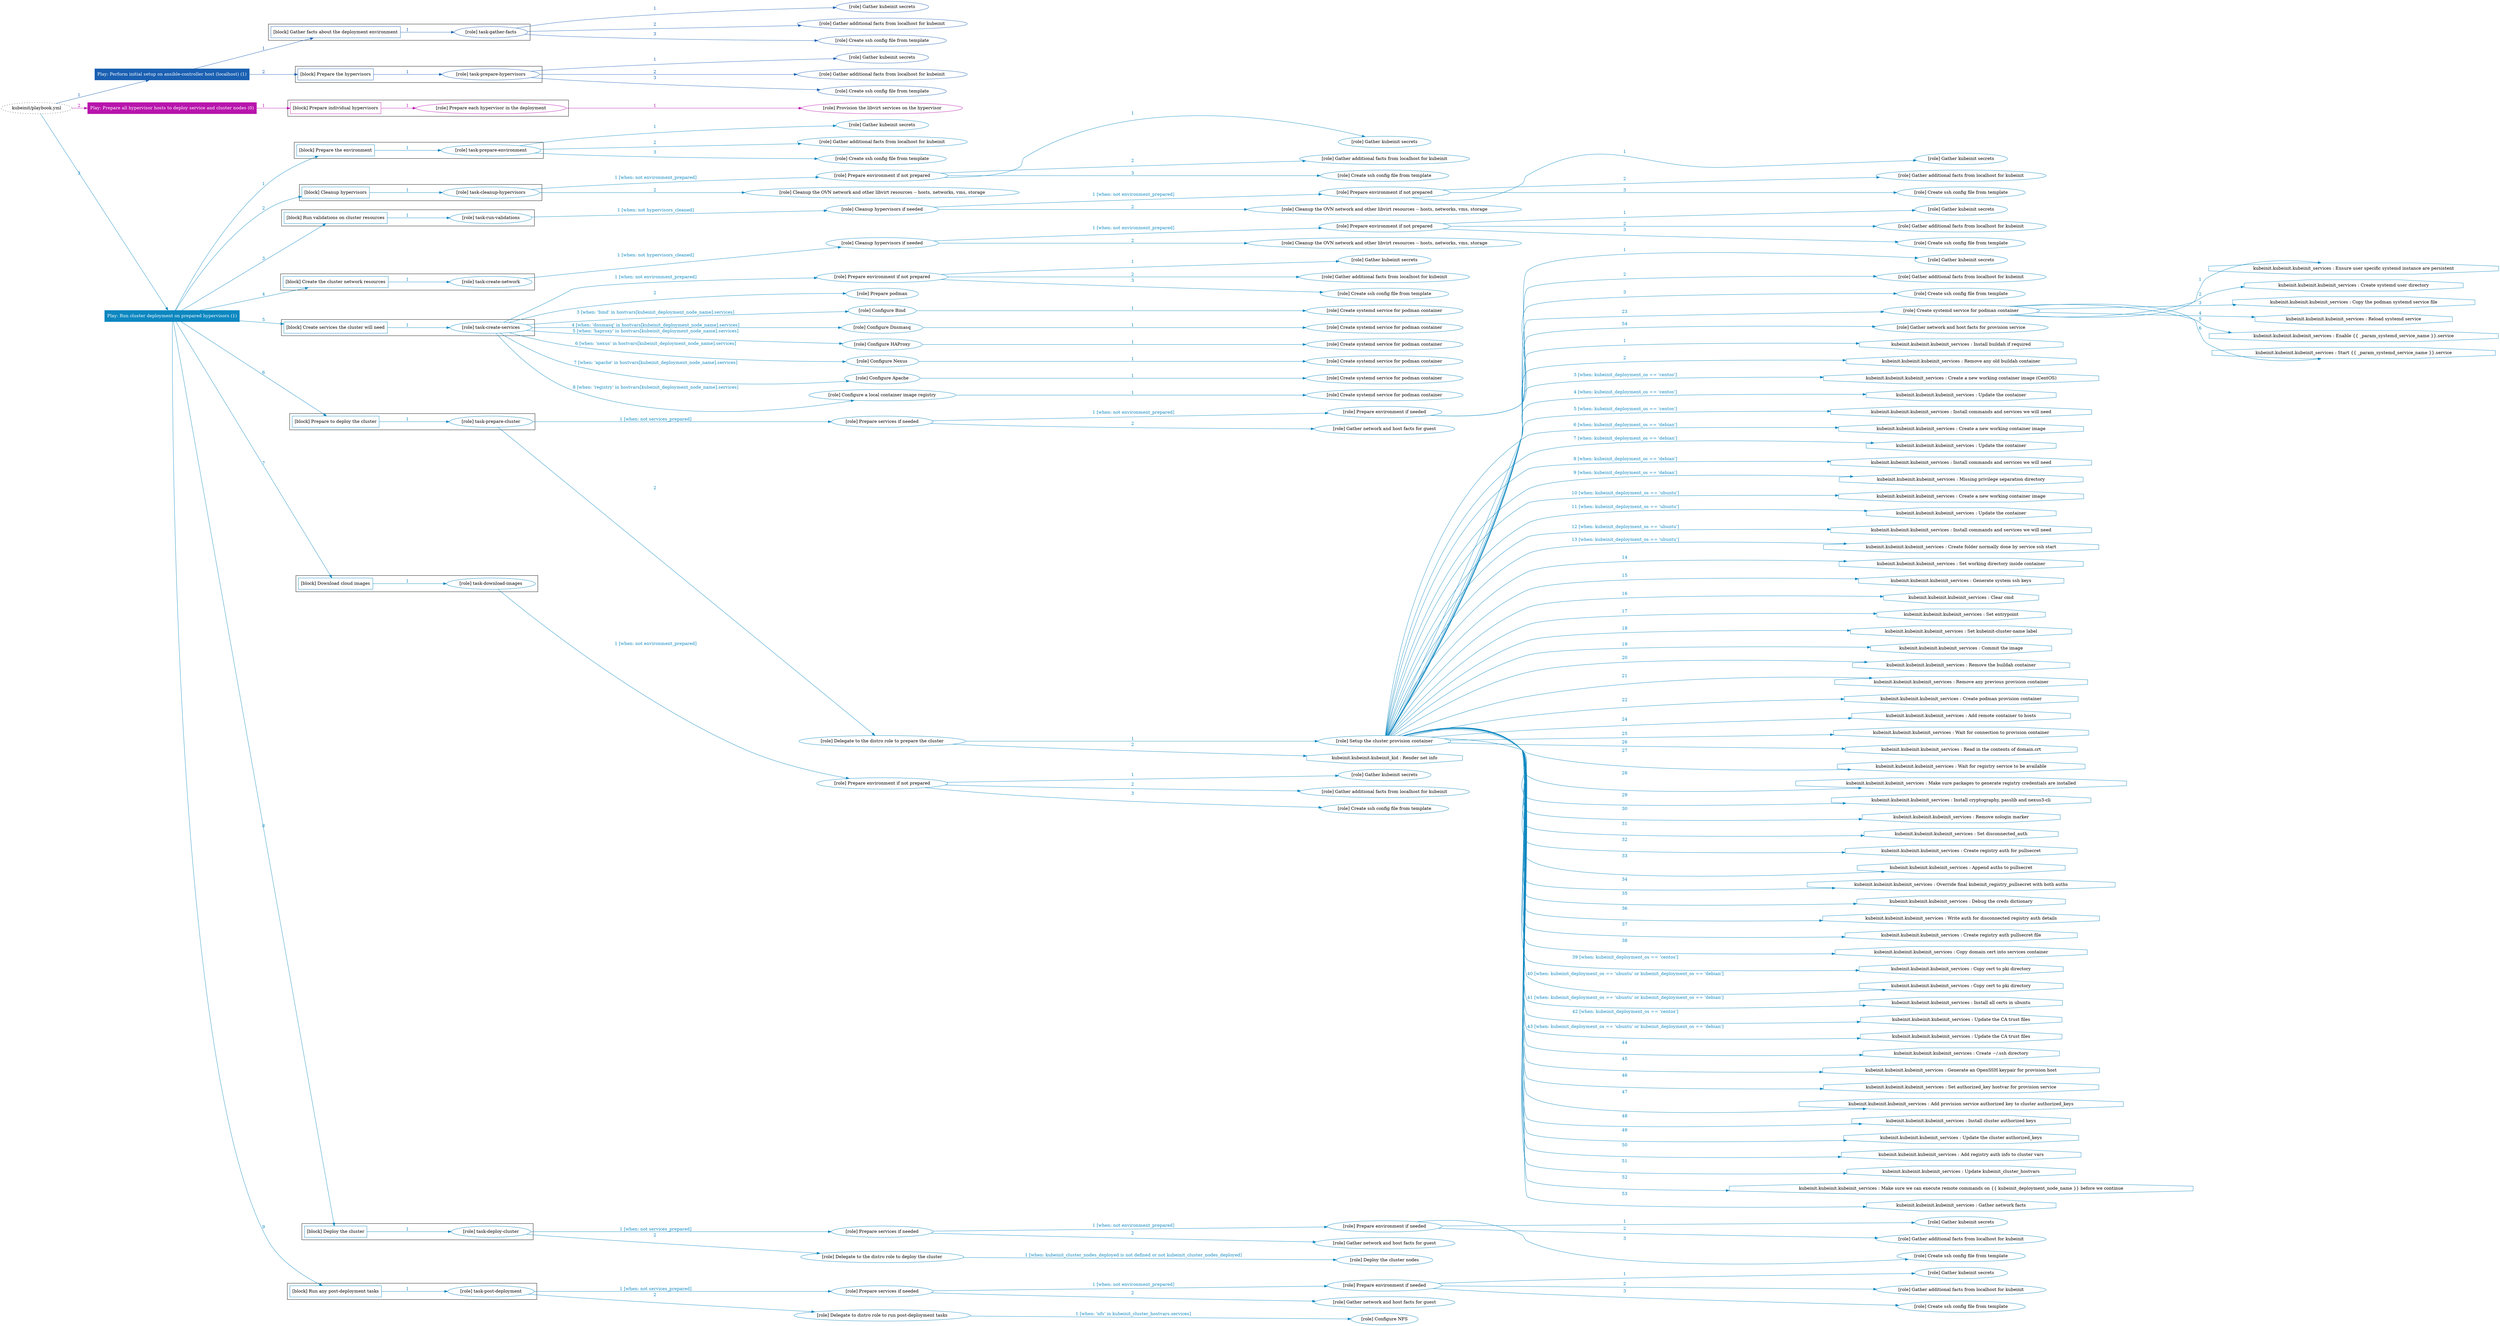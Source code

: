 digraph {
	graph [concentrate=true ordering=in rankdir=LR ratio=fill]
	edge [esep=5 sep=10]
	"kubeinit/playbook.yml" [id=root_node style=dotted]
	play_e3359f63 [label="Play: Perform initial setup on ansible-controller host (localhost) (1)" color="#1a60b2" fontcolor="#ffffff" id=play_e3359f63 shape=box style=filled tooltip=localhost]
	"kubeinit/playbook.yml" -> play_e3359f63 [label="1 " color="#1a60b2" fontcolor="#1a60b2" id=edge_2fe862f8 labeltooltip="1 " tooltip="1 "]
	subgraph "Gather kubeinit secrets" {
		role_a2f856cf [label="[role] Gather kubeinit secrets" color="#1a60b2" id=role_a2f856cf tooltip="Gather kubeinit secrets"]
	}
	subgraph "Gather additional facts from localhost for kubeinit" {
		role_bc013b7e [label="[role] Gather additional facts from localhost for kubeinit" color="#1a60b2" id=role_bc013b7e tooltip="Gather additional facts from localhost for kubeinit"]
	}
	subgraph "Create ssh config file from template" {
		role_fd73a16e [label="[role] Create ssh config file from template" color="#1a60b2" id=role_fd73a16e tooltip="Create ssh config file from template"]
	}
	subgraph "task-gather-facts" {
		role_ac661640 [label="[role] task-gather-facts" color="#1a60b2" id=role_ac661640 tooltip="task-gather-facts"]
		role_ac661640 -> role_a2f856cf [label="1 " color="#1a60b2" fontcolor="#1a60b2" id=edge_d019599f labeltooltip="1 " tooltip="1 "]
		role_ac661640 -> role_bc013b7e [label="2 " color="#1a60b2" fontcolor="#1a60b2" id=edge_fe4bc47e labeltooltip="2 " tooltip="2 "]
		role_ac661640 -> role_fd73a16e [label="3 " color="#1a60b2" fontcolor="#1a60b2" id=edge_17be0252 labeltooltip="3 " tooltip="3 "]
	}
	subgraph "Gather kubeinit secrets" {
		role_d222b67c [label="[role] Gather kubeinit secrets" color="#1a60b2" id=role_d222b67c tooltip="Gather kubeinit secrets"]
	}
	subgraph "Gather additional facts from localhost for kubeinit" {
		role_50b963ff [label="[role] Gather additional facts from localhost for kubeinit" color="#1a60b2" id=role_50b963ff tooltip="Gather additional facts from localhost for kubeinit"]
	}
	subgraph "Create ssh config file from template" {
		role_f36967ed [label="[role] Create ssh config file from template" color="#1a60b2" id=role_f36967ed tooltip="Create ssh config file from template"]
	}
	subgraph "task-prepare-hypervisors" {
		role_bb75f3a0 [label="[role] task-prepare-hypervisors" color="#1a60b2" id=role_bb75f3a0 tooltip="task-prepare-hypervisors"]
		role_bb75f3a0 -> role_d222b67c [label="1 " color="#1a60b2" fontcolor="#1a60b2" id=edge_6a1faae6 labeltooltip="1 " tooltip="1 "]
		role_bb75f3a0 -> role_50b963ff [label="2 " color="#1a60b2" fontcolor="#1a60b2" id=edge_6b54a581 labeltooltip="2 " tooltip="2 "]
		role_bb75f3a0 -> role_f36967ed [label="3 " color="#1a60b2" fontcolor="#1a60b2" id=edge_c9f26f40 labeltooltip="3 " tooltip="3 "]
	}
	subgraph "Play: Perform initial setup on ansible-controller host (localhost) (1)" {
		play_e3359f63 -> block_50ddc9bd [label=1 color="#1a60b2" fontcolor="#1a60b2" id=edge_51870c39 labeltooltip=1 tooltip=1]
		subgraph cluster_block_50ddc9bd {
			block_50ddc9bd [label="[block] Gather facts about the deployment environment" color="#1a60b2" id=block_50ddc9bd labeltooltip="Gather facts about the deployment environment" shape=box tooltip="Gather facts about the deployment environment"]
			block_50ddc9bd -> role_ac661640 [label="1 " color="#1a60b2" fontcolor="#1a60b2" id=edge_ec66d042 labeltooltip="1 " tooltip="1 "]
		}
		play_e3359f63 -> block_922154fd [label=2 color="#1a60b2" fontcolor="#1a60b2" id=edge_93c11911 labeltooltip=2 tooltip=2]
		subgraph cluster_block_922154fd {
			block_922154fd [label="[block] Prepare the hypervisors" color="#1a60b2" id=block_922154fd labeltooltip="Prepare the hypervisors" shape=box tooltip="Prepare the hypervisors"]
			block_922154fd -> role_bb75f3a0 [label="1 " color="#1a60b2" fontcolor="#1a60b2" id=edge_97d61a22 labeltooltip="1 " tooltip="1 "]
		}
	}
	play_b9287234 [label="Play: Prepare all hypervisor hosts to deploy service and cluster nodes (0)" color="#b814ac" fontcolor="#ffffff" id=play_b9287234 shape=box style=filled tooltip="Play: Prepare all hypervisor hosts to deploy service and cluster nodes (0)"]
	"kubeinit/playbook.yml" -> play_b9287234 [label="2 " color="#b814ac" fontcolor="#b814ac" id=edge_1e74c423 labeltooltip="2 " tooltip="2 "]
	subgraph "Provision the libvirt services on the hypervisor" {
		role_6129e84e [label="[role] Provision the libvirt services on the hypervisor" color="#b814ac" id=role_6129e84e tooltip="Provision the libvirt services on the hypervisor"]
	}
	subgraph "Prepare each hypervisor in the deployment" {
		role_e3f99246 [label="[role] Prepare each hypervisor in the deployment" color="#b814ac" id=role_e3f99246 tooltip="Prepare each hypervisor in the deployment"]
		role_e3f99246 -> role_6129e84e [label="1 " color="#b814ac" fontcolor="#b814ac" id=edge_c02a15a6 labeltooltip="1 " tooltip="1 "]
	}
	subgraph "Play: Prepare all hypervisor hosts to deploy service and cluster nodes (0)" {
		play_b9287234 -> block_ddb2dda5 [label=1 color="#b814ac" fontcolor="#b814ac" id=edge_454b3423 labeltooltip=1 tooltip=1]
		subgraph cluster_block_ddb2dda5 {
			block_ddb2dda5 [label="[block] Prepare individual hypervisors" color="#b814ac" id=block_ddb2dda5 labeltooltip="Prepare individual hypervisors" shape=box tooltip="Prepare individual hypervisors"]
			block_ddb2dda5 -> role_e3f99246 [label="1 " color="#b814ac" fontcolor="#b814ac" id=edge_768fc2ef labeltooltip="1 " tooltip="1 "]
		}
	}
	play_d3fad57e [label="Play: Run cluster deployment on prepared hypervisors (1)" color="#0c87c0" fontcolor="#ffffff" id=play_d3fad57e shape=box style=filled tooltip=localhost]
	"kubeinit/playbook.yml" -> play_d3fad57e [label="3 " color="#0c87c0" fontcolor="#0c87c0" id=edge_b8b8ded8 labeltooltip="3 " tooltip="3 "]
	subgraph "Gather kubeinit secrets" {
		role_e019306e [label="[role] Gather kubeinit secrets" color="#0c87c0" id=role_e019306e tooltip="Gather kubeinit secrets"]
	}
	subgraph "Gather additional facts from localhost for kubeinit" {
		role_a1127ae9 [label="[role] Gather additional facts from localhost for kubeinit" color="#0c87c0" id=role_a1127ae9 tooltip="Gather additional facts from localhost for kubeinit"]
	}
	subgraph "Create ssh config file from template" {
		role_801a0e95 [label="[role] Create ssh config file from template" color="#0c87c0" id=role_801a0e95 tooltip="Create ssh config file from template"]
	}
	subgraph "task-prepare-environment" {
		role_85537700 [label="[role] task-prepare-environment" color="#0c87c0" id=role_85537700 tooltip="task-prepare-environment"]
		role_85537700 -> role_e019306e [label="1 " color="#0c87c0" fontcolor="#0c87c0" id=edge_d5391c68 labeltooltip="1 " tooltip="1 "]
		role_85537700 -> role_a1127ae9 [label="2 " color="#0c87c0" fontcolor="#0c87c0" id=edge_d2daf6a0 labeltooltip="2 " tooltip="2 "]
		role_85537700 -> role_801a0e95 [label="3 " color="#0c87c0" fontcolor="#0c87c0" id=edge_429dad5c labeltooltip="3 " tooltip="3 "]
	}
	subgraph "Gather kubeinit secrets" {
		role_f8293f89 [label="[role] Gather kubeinit secrets" color="#0c87c0" id=role_f8293f89 tooltip="Gather kubeinit secrets"]
	}
	subgraph "Gather additional facts from localhost for kubeinit" {
		role_f232e091 [label="[role] Gather additional facts from localhost for kubeinit" color="#0c87c0" id=role_f232e091 tooltip="Gather additional facts from localhost for kubeinit"]
	}
	subgraph "Create ssh config file from template" {
		role_fd499fa0 [label="[role] Create ssh config file from template" color="#0c87c0" id=role_fd499fa0 tooltip="Create ssh config file from template"]
	}
	subgraph "Prepare environment if not prepared" {
		role_90785c3d [label="[role] Prepare environment if not prepared" color="#0c87c0" id=role_90785c3d tooltip="Prepare environment if not prepared"]
		role_90785c3d -> role_f8293f89 [label="1 " color="#0c87c0" fontcolor="#0c87c0" id=edge_cc84e037 labeltooltip="1 " tooltip="1 "]
		role_90785c3d -> role_f232e091 [label="2 " color="#0c87c0" fontcolor="#0c87c0" id=edge_9140769b labeltooltip="2 " tooltip="2 "]
		role_90785c3d -> role_fd499fa0 [label="3 " color="#0c87c0" fontcolor="#0c87c0" id=edge_46e7b49e labeltooltip="3 " tooltip="3 "]
	}
	subgraph "Cleanup the OVN network and other libvirt resources -- hosts, networks, vms, storage" {
		role_01a585c0 [label="[role] Cleanup the OVN network and other libvirt resources -- hosts, networks, vms, storage" color="#0c87c0" id=role_01a585c0 tooltip="Cleanup the OVN network and other libvirt resources -- hosts, networks, vms, storage"]
	}
	subgraph "task-cleanup-hypervisors" {
		role_0ab1f12f [label="[role] task-cleanup-hypervisors" color="#0c87c0" id=role_0ab1f12f tooltip="task-cleanup-hypervisors"]
		role_0ab1f12f -> role_90785c3d [label="1 [when: not environment_prepared]" color="#0c87c0" fontcolor="#0c87c0" id=edge_f6ae42b7 labeltooltip="1 [when: not environment_prepared]" tooltip="1 [when: not environment_prepared]"]
		role_0ab1f12f -> role_01a585c0 [label="2 " color="#0c87c0" fontcolor="#0c87c0" id=edge_e37d9d8f labeltooltip="2 " tooltip="2 "]
	}
	subgraph "Gather kubeinit secrets" {
		role_288eb854 [label="[role] Gather kubeinit secrets" color="#0c87c0" id=role_288eb854 tooltip="Gather kubeinit secrets"]
	}
	subgraph "Gather additional facts from localhost for kubeinit" {
		role_36249869 [label="[role] Gather additional facts from localhost for kubeinit" color="#0c87c0" id=role_36249869 tooltip="Gather additional facts from localhost for kubeinit"]
	}
	subgraph "Create ssh config file from template" {
		role_b613ee7f [label="[role] Create ssh config file from template" color="#0c87c0" id=role_b613ee7f tooltip="Create ssh config file from template"]
	}
	subgraph "Prepare environment if not prepared" {
		role_e186038f [label="[role] Prepare environment if not prepared" color="#0c87c0" id=role_e186038f tooltip="Prepare environment if not prepared"]
		role_e186038f -> role_288eb854 [label="1 " color="#0c87c0" fontcolor="#0c87c0" id=edge_fd5e864f labeltooltip="1 " tooltip="1 "]
		role_e186038f -> role_36249869 [label="2 " color="#0c87c0" fontcolor="#0c87c0" id=edge_74903b18 labeltooltip="2 " tooltip="2 "]
		role_e186038f -> role_b613ee7f [label="3 " color="#0c87c0" fontcolor="#0c87c0" id=edge_c7480dcb labeltooltip="3 " tooltip="3 "]
	}
	subgraph "Cleanup the OVN network and other libvirt resources -- hosts, networks, vms, storage" {
		role_366565c4 [label="[role] Cleanup the OVN network and other libvirt resources -- hosts, networks, vms, storage" color="#0c87c0" id=role_366565c4 tooltip="Cleanup the OVN network and other libvirt resources -- hosts, networks, vms, storage"]
	}
	subgraph "Cleanup hypervisors if needed" {
		role_739f24c6 [label="[role] Cleanup hypervisors if needed" color="#0c87c0" id=role_739f24c6 tooltip="Cleanup hypervisors if needed"]
		role_739f24c6 -> role_e186038f [label="1 [when: not environment_prepared]" color="#0c87c0" fontcolor="#0c87c0" id=edge_b716f5c2 labeltooltip="1 [when: not environment_prepared]" tooltip="1 [when: not environment_prepared]"]
		role_739f24c6 -> role_366565c4 [label="2 " color="#0c87c0" fontcolor="#0c87c0" id=edge_ed17efd2 labeltooltip="2 " tooltip="2 "]
	}
	subgraph "task-run-validations" {
		role_34327ace [label="[role] task-run-validations" color="#0c87c0" id=role_34327ace tooltip="task-run-validations"]
		role_34327ace -> role_739f24c6 [label="1 [when: not hypervisors_cleaned]" color="#0c87c0" fontcolor="#0c87c0" id=edge_cc0a6637 labeltooltip="1 [when: not hypervisors_cleaned]" tooltip="1 [when: not hypervisors_cleaned]"]
	}
	subgraph "Gather kubeinit secrets" {
		role_2c8f5893 [label="[role] Gather kubeinit secrets" color="#0c87c0" id=role_2c8f5893 tooltip="Gather kubeinit secrets"]
	}
	subgraph "Gather additional facts from localhost for kubeinit" {
		role_fd0b4a53 [label="[role] Gather additional facts from localhost for kubeinit" color="#0c87c0" id=role_fd0b4a53 tooltip="Gather additional facts from localhost for kubeinit"]
	}
	subgraph "Create ssh config file from template" {
		role_7ab64736 [label="[role] Create ssh config file from template" color="#0c87c0" id=role_7ab64736 tooltip="Create ssh config file from template"]
	}
	subgraph "Prepare environment if not prepared" {
		role_703be4d8 [label="[role] Prepare environment if not prepared" color="#0c87c0" id=role_703be4d8 tooltip="Prepare environment if not prepared"]
		role_703be4d8 -> role_2c8f5893 [label="1 " color="#0c87c0" fontcolor="#0c87c0" id=edge_da67e674 labeltooltip="1 " tooltip="1 "]
		role_703be4d8 -> role_fd0b4a53 [label="2 " color="#0c87c0" fontcolor="#0c87c0" id=edge_c320b31f labeltooltip="2 " tooltip="2 "]
		role_703be4d8 -> role_7ab64736 [label="3 " color="#0c87c0" fontcolor="#0c87c0" id=edge_eb7f1874 labeltooltip="3 " tooltip="3 "]
	}
	subgraph "Cleanup the OVN network and other libvirt resources -- hosts, networks, vms, storage" {
		role_e87cf193 [label="[role] Cleanup the OVN network and other libvirt resources -- hosts, networks, vms, storage" color="#0c87c0" id=role_e87cf193 tooltip="Cleanup the OVN network and other libvirt resources -- hosts, networks, vms, storage"]
	}
	subgraph "Cleanup hypervisors if needed" {
		role_ae81bd5e [label="[role] Cleanup hypervisors if needed" color="#0c87c0" id=role_ae81bd5e tooltip="Cleanup hypervisors if needed"]
		role_ae81bd5e -> role_703be4d8 [label="1 [when: not environment_prepared]" color="#0c87c0" fontcolor="#0c87c0" id=edge_8a957432 labeltooltip="1 [when: not environment_prepared]" tooltip="1 [when: not environment_prepared]"]
		role_ae81bd5e -> role_e87cf193 [label="2 " color="#0c87c0" fontcolor="#0c87c0" id=edge_36880719 labeltooltip="2 " tooltip="2 "]
	}
	subgraph "task-create-network" {
		role_fbfcc426 [label="[role] task-create-network" color="#0c87c0" id=role_fbfcc426 tooltip="task-create-network"]
		role_fbfcc426 -> role_ae81bd5e [label="1 [when: not hypervisors_cleaned]" color="#0c87c0" fontcolor="#0c87c0" id=edge_18bcd269 labeltooltip="1 [when: not hypervisors_cleaned]" tooltip="1 [when: not hypervisors_cleaned]"]
	}
	subgraph "Gather kubeinit secrets" {
		role_fcbd0288 [label="[role] Gather kubeinit secrets" color="#0c87c0" id=role_fcbd0288 tooltip="Gather kubeinit secrets"]
	}
	subgraph "Gather additional facts from localhost for kubeinit" {
		role_4124098f [label="[role] Gather additional facts from localhost for kubeinit" color="#0c87c0" id=role_4124098f tooltip="Gather additional facts from localhost for kubeinit"]
	}
	subgraph "Create ssh config file from template" {
		role_2ba86a4d [label="[role] Create ssh config file from template" color="#0c87c0" id=role_2ba86a4d tooltip="Create ssh config file from template"]
	}
	subgraph "Prepare environment if not prepared" {
		role_679fc05e [label="[role] Prepare environment if not prepared" color="#0c87c0" id=role_679fc05e tooltip="Prepare environment if not prepared"]
		role_679fc05e -> role_fcbd0288 [label="1 " color="#0c87c0" fontcolor="#0c87c0" id=edge_da4900e1 labeltooltip="1 " tooltip="1 "]
		role_679fc05e -> role_4124098f [label="2 " color="#0c87c0" fontcolor="#0c87c0" id=edge_d3c9cfb6 labeltooltip="2 " tooltip="2 "]
		role_679fc05e -> role_2ba86a4d [label="3 " color="#0c87c0" fontcolor="#0c87c0" id=edge_1ef00e7b labeltooltip="3 " tooltip="3 "]
	}
	subgraph "Prepare podman" {
		role_52a0d585 [label="[role] Prepare podman" color="#0c87c0" id=role_52a0d585 tooltip="Prepare podman"]
	}
	subgraph "Create systemd service for podman container" {
		role_86de6e9a [label="[role] Create systemd service for podman container" color="#0c87c0" id=role_86de6e9a tooltip="Create systemd service for podman container"]
	}
	subgraph "Configure Bind" {
		role_659df74d [label="[role] Configure Bind" color="#0c87c0" id=role_659df74d tooltip="Configure Bind"]
		role_659df74d -> role_86de6e9a [label="1 " color="#0c87c0" fontcolor="#0c87c0" id=edge_c3ce7f4b labeltooltip="1 " tooltip="1 "]
	}
	subgraph "Create systemd service for podman container" {
		role_123b5a50 [label="[role] Create systemd service for podman container" color="#0c87c0" id=role_123b5a50 tooltip="Create systemd service for podman container"]
	}
	subgraph "Configure Dnsmasq" {
		role_de820b1e [label="[role] Configure Dnsmasq" color="#0c87c0" id=role_de820b1e tooltip="Configure Dnsmasq"]
		role_de820b1e -> role_123b5a50 [label="1 " color="#0c87c0" fontcolor="#0c87c0" id=edge_bbed6d60 labeltooltip="1 " tooltip="1 "]
	}
	subgraph "Create systemd service for podman container" {
		role_20c06aa7 [label="[role] Create systemd service for podman container" color="#0c87c0" id=role_20c06aa7 tooltip="Create systemd service for podman container"]
	}
	subgraph "Configure HAProxy" {
		role_598b579a [label="[role] Configure HAProxy" color="#0c87c0" id=role_598b579a tooltip="Configure HAProxy"]
		role_598b579a -> role_20c06aa7 [label="1 " color="#0c87c0" fontcolor="#0c87c0" id=edge_7e89df09 labeltooltip="1 " tooltip="1 "]
	}
	subgraph "Create systemd service for podman container" {
		role_0956eddf [label="[role] Create systemd service for podman container" color="#0c87c0" id=role_0956eddf tooltip="Create systemd service for podman container"]
	}
	subgraph "Configure Nexus" {
		role_86780d45 [label="[role] Configure Nexus" color="#0c87c0" id=role_86780d45 tooltip="Configure Nexus"]
		role_86780d45 -> role_0956eddf [label="1 " color="#0c87c0" fontcolor="#0c87c0" id=edge_f9b3996f labeltooltip="1 " tooltip="1 "]
	}
	subgraph "Create systemd service for podman container" {
		role_5e0b16de [label="[role] Create systemd service for podman container" color="#0c87c0" id=role_5e0b16de tooltip="Create systemd service for podman container"]
	}
	subgraph "Configure Apache" {
		role_30b1cbe9 [label="[role] Configure Apache" color="#0c87c0" id=role_30b1cbe9 tooltip="Configure Apache"]
		role_30b1cbe9 -> role_5e0b16de [label="1 " color="#0c87c0" fontcolor="#0c87c0" id=edge_a5c66c6a labeltooltip="1 " tooltip="1 "]
	}
	subgraph "Create systemd service for podman container" {
		role_c02b7a97 [label="[role] Create systemd service for podman container" color="#0c87c0" id=role_c02b7a97 tooltip="Create systemd service for podman container"]
	}
	subgraph "Configure a local container image registry" {
		role_2598411e [label="[role] Configure a local container image registry" color="#0c87c0" id=role_2598411e tooltip="Configure a local container image registry"]
		role_2598411e -> role_c02b7a97 [label="1 " color="#0c87c0" fontcolor="#0c87c0" id=edge_e4567ea1 labeltooltip="1 " tooltip="1 "]
	}
	subgraph "task-create-services" {
		role_8bf990e7 [label="[role] task-create-services" color="#0c87c0" id=role_8bf990e7 tooltip="task-create-services"]
		role_8bf990e7 -> role_679fc05e [label="1 [when: not environment_prepared]" color="#0c87c0" fontcolor="#0c87c0" id=edge_9b1a2ab5 labeltooltip="1 [when: not environment_prepared]" tooltip="1 [when: not environment_prepared]"]
		role_8bf990e7 -> role_52a0d585 [label="2 " color="#0c87c0" fontcolor="#0c87c0" id=edge_3927a408 labeltooltip="2 " tooltip="2 "]
		role_8bf990e7 -> role_659df74d [label="3 [when: 'bind' in hostvars[kubeinit_deployment_node_name].services]" color="#0c87c0" fontcolor="#0c87c0" id=edge_07950bbd labeltooltip="3 [when: 'bind' in hostvars[kubeinit_deployment_node_name].services]" tooltip="3 [when: 'bind' in hostvars[kubeinit_deployment_node_name].services]"]
		role_8bf990e7 -> role_de820b1e [label="4 [when: 'dnsmasq' in hostvars[kubeinit_deployment_node_name].services]" color="#0c87c0" fontcolor="#0c87c0" id=edge_8ae180ba labeltooltip="4 [when: 'dnsmasq' in hostvars[kubeinit_deployment_node_name].services]" tooltip="4 [when: 'dnsmasq' in hostvars[kubeinit_deployment_node_name].services]"]
		role_8bf990e7 -> role_598b579a [label="5 [when: 'haproxy' in hostvars[kubeinit_deployment_node_name].services]" color="#0c87c0" fontcolor="#0c87c0" id=edge_89d2064e labeltooltip="5 [when: 'haproxy' in hostvars[kubeinit_deployment_node_name].services]" tooltip="5 [when: 'haproxy' in hostvars[kubeinit_deployment_node_name].services]"]
		role_8bf990e7 -> role_86780d45 [label="6 [when: 'nexus' in hostvars[kubeinit_deployment_node_name].services]" color="#0c87c0" fontcolor="#0c87c0" id=edge_20557ab6 labeltooltip="6 [when: 'nexus' in hostvars[kubeinit_deployment_node_name].services]" tooltip="6 [when: 'nexus' in hostvars[kubeinit_deployment_node_name].services]"]
		role_8bf990e7 -> role_30b1cbe9 [label="7 [when: 'apache' in hostvars[kubeinit_deployment_node_name].services]" color="#0c87c0" fontcolor="#0c87c0" id=edge_8269e3d7 labeltooltip="7 [when: 'apache' in hostvars[kubeinit_deployment_node_name].services]" tooltip="7 [when: 'apache' in hostvars[kubeinit_deployment_node_name].services]"]
		role_8bf990e7 -> role_2598411e [label="8 [when: 'registry' in hostvars[kubeinit_deployment_node_name].services]" color="#0c87c0" fontcolor="#0c87c0" id=edge_744e720d labeltooltip="8 [when: 'registry' in hostvars[kubeinit_deployment_node_name].services]" tooltip="8 [when: 'registry' in hostvars[kubeinit_deployment_node_name].services]"]
	}
	subgraph "Gather kubeinit secrets" {
		role_6571703b [label="[role] Gather kubeinit secrets" color="#0c87c0" id=role_6571703b tooltip="Gather kubeinit secrets"]
	}
	subgraph "Gather additional facts from localhost for kubeinit" {
		role_56365286 [label="[role] Gather additional facts from localhost for kubeinit" color="#0c87c0" id=role_56365286 tooltip="Gather additional facts from localhost for kubeinit"]
	}
	subgraph "Create ssh config file from template" {
		role_65c39e1f [label="[role] Create ssh config file from template" color="#0c87c0" id=role_65c39e1f tooltip="Create ssh config file from template"]
	}
	subgraph "Prepare environment if needed" {
		role_cd5a2456 [label="[role] Prepare environment if needed" color="#0c87c0" id=role_cd5a2456 tooltip="Prepare environment if needed"]
		role_cd5a2456 -> role_6571703b [label="1 " color="#0c87c0" fontcolor="#0c87c0" id=edge_84bd6cce labeltooltip="1 " tooltip="1 "]
		role_cd5a2456 -> role_56365286 [label="2 " color="#0c87c0" fontcolor="#0c87c0" id=edge_02126276 labeltooltip="2 " tooltip="2 "]
		role_cd5a2456 -> role_65c39e1f [label="3 " color="#0c87c0" fontcolor="#0c87c0" id=edge_e843bd5f labeltooltip="3 " tooltip="3 "]
	}
	subgraph "Gather network and host facts for guest" {
		role_b4cf7e35 [label="[role] Gather network and host facts for guest" color="#0c87c0" id=role_b4cf7e35 tooltip="Gather network and host facts for guest"]
	}
	subgraph "Prepare services if needed" {
		role_61f14706 [label="[role] Prepare services if needed" color="#0c87c0" id=role_61f14706 tooltip="Prepare services if needed"]
		role_61f14706 -> role_cd5a2456 [label="1 [when: not environment_prepared]" color="#0c87c0" fontcolor="#0c87c0" id=edge_3a5f60b0 labeltooltip="1 [when: not environment_prepared]" tooltip="1 [when: not environment_prepared]"]
		role_61f14706 -> role_b4cf7e35 [label="2 " color="#0c87c0" fontcolor="#0c87c0" id=edge_41ad4a19 labeltooltip="2 " tooltip="2 "]
	}
	subgraph "Create systemd service for podman container" {
		role_dd8202da [label="[role] Create systemd service for podman container" color="#0c87c0" id=role_dd8202da tooltip="Create systemd service for podman container"]
		task_efe92d68 [label="kubeinit.kubeinit.kubeinit_services : Ensure user specific systemd instance are persistent" color="#0c87c0" id=task_efe92d68 shape=octagon tooltip="kubeinit.kubeinit.kubeinit_services : Ensure user specific systemd instance are persistent"]
		role_dd8202da -> task_efe92d68 [label="1 " color="#0c87c0" fontcolor="#0c87c0" id=edge_9edca844 labeltooltip="1 " tooltip="1 "]
		task_395e94ba [label="kubeinit.kubeinit.kubeinit_services : Create systemd user directory" color="#0c87c0" id=task_395e94ba shape=octagon tooltip="kubeinit.kubeinit.kubeinit_services : Create systemd user directory"]
		role_dd8202da -> task_395e94ba [label="2 " color="#0c87c0" fontcolor="#0c87c0" id=edge_28d333b1 labeltooltip="2 " tooltip="2 "]
		task_806cf9e5 [label="kubeinit.kubeinit.kubeinit_services : Copy the podman systemd service file" color="#0c87c0" id=task_806cf9e5 shape=octagon tooltip="kubeinit.kubeinit.kubeinit_services : Copy the podman systemd service file"]
		role_dd8202da -> task_806cf9e5 [label="3 " color="#0c87c0" fontcolor="#0c87c0" id=edge_f3ba9beb labeltooltip="3 " tooltip="3 "]
		task_618c68d0 [label="kubeinit.kubeinit.kubeinit_services : Reload systemd service" color="#0c87c0" id=task_618c68d0 shape=octagon tooltip="kubeinit.kubeinit.kubeinit_services : Reload systemd service"]
		role_dd8202da -> task_618c68d0 [label="4 " color="#0c87c0" fontcolor="#0c87c0" id=edge_2f937b62 labeltooltip="4 " tooltip="4 "]
		task_3641d74e [label="kubeinit.kubeinit.kubeinit_services : Enable {{ _param_systemd_service_name }}.service" color="#0c87c0" id=task_3641d74e shape=octagon tooltip="kubeinit.kubeinit.kubeinit_services : Enable {{ _param_systemd_service_name }}.service"]
		role_dd8202da -> task_3641d74e [label="5 " color="#0c87c0" fontcolor="#0c87c0" id=edge_e74b94e5 labeltooltip="5 " tooltip="5 "]
		task_d15cc2b8 [label="kubeinit.kubeinit.kubeinit_services : Start {{ _param_systemd_service_name }}.service" color="#0c87c0" id=task_d15cc2b8 shape=octagon tooltip="kubeinit.kubeinit.kubeinit_services : Start {{ _param_systemd_service_name }}.service"]
		role_dd8202da -> task_d15cc2b8 [label="6 " color="#0c87c0" fontcolor="#0c87c0" id=edge_9e1caaeb labeltooltip="6 " tooltip="6 "]
	}
	subgraph "Gather network and host facts for provision service" {
		role_c12d7b4d [label="[role] Gather network and host facts for provision service" color="#0c87c0" id=role_c12d7b4d tooltip="Gather network and host facts for provision service"]
	}
	subgraph "Setup the cluster provision container" {
		role_6ea4bc01 [label="[role] Setup the cluster provision container" color="#0c87c0" id=role_6ea4bc01 tooltip="Setup the cluster provision container"]
		task_ceabef38 [label="kubeinit.kubeinit.kubeinit_services : Install buildah if required" color="#0c87c0" id=task_ceabef38 shape=octagon tooltip="kubeinit.kubeinit.kubeinit_services : Install buildah if required"]
		role_6ea4bc01 -> task_ceabef38 [label="1 " color="#0c87c0" fontcolor="#0c87c0" id=edge_d0511c88 labeltooltip="1 " tooltip="1 "]
		task_4794ad90 [label="kubeinit.kubeinit.kubeinit_services : Remove any old buildah container" color="#0c87c0" id=task_4794ad90 shape=octagon tooltip="kubeinit.kubeinit.kubeinit_services : Remove any old buildah container"]
		role_6ea4bc01 -> task_4794ad90 [label="2 " color="#0c87c0" fontcolor="#0c87c0" id=edge_4db9952f labeltooltip="2 " tooltip="2 "]
		task_3644f616 [label="kubeinit.kubeinit.kubeinit_services : Create a new working container image (CentOS)" color="#0c87c0" id=task_3644f616 shape=octagon tooltip="kubeinit.kubeinit.kubeinit_services : Create a new working container image (CentOS)"]
		role_6ea4bc01 -> task_3644f616 [label="3 [when: kubeinit_deployment_os == 'centos']" color="#0c87c0" fontcolor="#0c87c0" id=edge_82157cf5 labeltooltip="3 [when: kubeinit_deployment_os == 'centos']" tooltip="3 [when: kubeinit_deployment_os == 'centos']"]
		task_49d3ebb7 [label="kubeinit.kubeinit.kubeinit_services : Update the container" color="#0c87c0" id=task_49d3ebb7 shape=octagon tooltip="kubeinit.kubeinit.kubeinit_services : Update the container"]
		role_6ea4bc01 -> task_49d3ebb7 [label="4 [when: kubeinit_deployment_os == 'centos']" color="#0c87c0" fontcolor="#0c87c0" id=edge_991617c7 labeltooltip="4 [when: kubeinit_deployment_os == 'centos']" tooltip="4 [when: kubeinit_deployment_os == 'centos']"]
		task_b39933b7 [label="kubeinit.kubeinit.kubeinit_services : Install commands and services we will need" color="#0c87c0" id=task_b39933b7 shape=octagon tooltip="kubeinit.kubeinit.kubeinit_services : Install commands and services we will need"]
		role_6ea4bc01 -> task_b39933b7 [label="5 [when: kubeinit_deployment_os == 'centos']" color="#0c87c0" fontcolor="#0c87c0" id=edge_d38fc573 labeltooltip="5 [when: kubeinit_deployment_os == 'centos']" tooltip="5 [when: kubeinit_deployment_os == 'centos']"]
		task_dbef25dc [label="kubeinit.kubeinit.kubeinit_services : Create a new working container image" color="#0c87c0" id=task_dbef25dc shape=octagon tooltip="kubeinit.kubeinit.kubeinit_services : Create a new working container image"]
		role_6ea4bc01 -> task_dbef25dc [label="6 [when: kubeinit_deployment_os == 'debian']" color="#0c87c0" fontcolor="#0c87c0" id=edge_d7c603b4 labeltooltip="6 [when: kubeinit_deployment_os == 'debian']" tooltip="6 [when: kubeinit_deployment_os == 'debian']"]
		task_5bf5eb5d [label="kubeinit.kubeinit.kubeinit_services : Update the container" color="#0c87c0" id=task_5bf5eb5d shape=octagon tooltip="kubeinit.kubeinit.kubeinit_services : Update the container"]
		role_6ea4bc01 -> task_5bf5eb5d [label="7 [when: kubeinit_deployment_os == 'debian']" color="#0c87c0" fontcolor="#0c87c0" id=edge_7c9c3dde labeltooltip="7 [when: kubeinit_deployment_os == 'debian']" tooltip="7 [when: kubeinit_deployment_os == 'debian']"]
		task_f62cebf9 [label="kubeinit.kubeinit.kubeinit_services : Install commands and services we will need" color="#0c87c0" id=task_f62cebf9 shape=octagon tooltip="kubeinit.kubeinit.kubeinit_services : Install commands and services we will need"]
		role_6ea4bc01 -> task_f62cebf9 [label="8 [when: kubeinit_deployment_os == 'debian']" color="#0c87c0" fontcolor="#0c87c0" id=edge_b2446399 labeltooltip="8 [when: kubeinit_deployment_os == 'debian']" tooltip="8 [when: kubeinit_deployment_os == 'debian']"]
		task_6be2045a [label="kubeinit.kubeinit.kubeinit_services : Missing privilege separation directory" color="#0c87c0" id=task_6be2045a shape=octagon tooltip="kubeinit.kubeinit.kubeinit_services : Missing privilege separation directory"]
		role_6ea4bc01 -> task_6be2045a [label="9 [when: kubeinit_deployment_os == 'debian']" color="#0c87c0" fontcolor="#0c87c0" id=edge_6861511d labeltooltip="9 [when: kubeinit_deployment_os == 'debian']" tooltip="9 [when: kubeinit_deployment_os == 'debian']"]
		task_99b10461 [label="kubeinit.kubeinit.kubeinit_services : Create a new working container image" color="#0c87c0" id=task_99b10461 shape=octagon tooltip="kubeinit.kubeinit.kubeinit_services : Create a new working container image"]
		role_6ea4bc01 -> task_99b10461 [label="10 [when: kubeinit_deployment_os == 'ubuntu']" color="#0c87c0" fontcolor="#0c87c0" id=edge_6288d39f labeltooltip="10 [when: kubeinit_deployment_os == 'ubuntu']" tooltip="10 [when: kubeinit_deployment_os == 'ubuntu']"]
		task_3fcf2dea [label="kubeinit.kubeinit.kubeinit_services : Update the container" color="#0c87c0" id=task_3fcf2dea shape=octagon tooltip="kubeinit.kubeinit.kubeinit_services : Update the container"]
		role_6ea4bc01 -> task_3fcf2dea [label="11 [when: kubeinit_deployment_os == 'ubuntu']" color="#0c87c0" fontcolor="#0c87c0" id=edge_3d44632d labeltooltip="11 [when: kubeinit_deployment_os == 'ubuntu']" tooltip="11 [when: kubeinit_deployment_os == 'ubuntu']"]
		task_d47df70e [label="kubeinit.kubeinit.kubeinit_services : Install commands and services we will need" color="#0c87c0" id=task_d47df70e shape=octagon tooltip="kubeinit.kubeinit.kubeinit_services : Install commands and services we will need"]
		role_6ea4bc01 -> task_d47df70e [label="12 [when: kubeinit_deployment_os == 'ubuntu']" color="#0c87c0" fontcolor="#0c87c0" id=edge_1291cbc7 labeltooltip="12 [when: kubeinit_deployment_os == 'ubuntu']" tooltip="12 [when: kubeinit_deployment_os == 'ubuntu']"]
		task_72878ea5 [label="kubeinit.kubeinit.kubeinit_services : Create folder normally done by service ssh start" color="#0c87c0" id=task_72878ea5 shape=octagon tooltip="kubeinit.kubeinit.kubeinit_services : Create folder normally done by service ssh start"]
		role_6ea4bc01 -> task_72878ea5 [label="13 [when: kubeinit_deployment_os == 'ubuntu']" color="#0c87c0" fontcolor="#0c87c0" id=edge_5a3c836f labeltooltip="13 [when: kubeinit_deployment_os == 'ubuntu']" tooltip="13 [when: kubeinit_deployment_os == 'ubuntu']"]
		task_87334d64 [label="kubeinit.kubeinit.kubeinit_services : Set working directory inside container" color="#0c87c0" id=task_87334d64 shape=octagon tooltip="kubeinit.kubeinit.kubeinit_services : Set working directory inside container"]
		role_6ea4bc01 -> task_87334d64 [label="14 " color="#0c87c0" fontcolor="#0c87c0" id=edge_273b098c labeltooltip="14 " tooltip="14 "]
		task_9bed1cbc [label="kubeinit.kubeinit.kubeinit_services : Generate system ssh keys" color="#0c87c0" id=task_9bed1cbc shape=octagon tooltip="kubeinit.kubeinit.kubeinit_services : Generate system ssh keys"]
		role_6ea4bc01 -> task_9bed1cbc [label="15 " color="#0c87c0" fontcolor="#0c87c0" id=edge_2485a172 labeltooltip="15 " tooltip="15 "]
		task_65ec4f66 [label="kubeinit.kubeinit.kubeinit_services : Clear cmd" color="#0c87c0" id=task_65ec4f66 shape=octagon tooltip="kubeinit.kubeinit.kubeinit_services : Clear cmd"]
		role_6ea4bc01 -> task_65ec4f66 [label="16 " color="#0c87c0" fontcolor="#0c87c0" id=edge_33f9e6b5 labeltooltip="16 " tooltip="16 "]
		task_bcb9e30d [label="kubeinit.kubeinit.kubeinit_services : Set entrypoint" color="#0c87c0" id=task_bcb9e30d shape=octagon tooltip="kubeinit.kubeinit.kubeinit_services : Set entrypoint"]
		role_6ea4bc01 -> task_bcb9e30d [label="17 " color="#0c87c0" fontcolor="#0c87c0" id=edge_b9a248e5 labeltooltip="17 " tooltip="17 "]
		task_7189ade4 [label="kubeinit.kubeinit.kubeinit_services : Set kubeinit-cluster-name label" color="#0c87c0" id=task_7189ade4 shape=octagon tooltip="kubeinit.kubeinit.kubeinit_services : Set kubeinit-cluster-name label"]
		role_6ea4bc01 -> task_7189ade4 [label="18 " color="#0c87c0" fontcolor="#0c87c0" id=edge_60a40ae0 labeltooltip="18 " tooltip="18 "]
		task_53edb2c0 [label="kubeinit.kubeinit.kubeinit_services : Commit the image" color="#0c87c0" id=task_53edb2c0 shape=octagon tooltip="kubeinit.kubeinit.kubeinit_services : Commit the image"]
		role_6ea4bc01 -> task_53edb2c0 [label="19 " color="#0c87c0" fontcolor="#0c87c0" id=edge_983a8637 labeltooltip="19 " tooltip="19 "]
		task_6b80995b [label="kubeinit.kubeinit.kubeinit_services : Remove the buildah container" color="#0c87c0" id=task_6b80995b shape=octagon tooltip="kubeinit.kubeinit.kubeinit_services : Remove the buildah container"]
		role_6ea4bc01 -> task_6b80995b [label="20 " color="#0c87c0" fontcolor="#0c87c0" id=edge_5775840d labeltooltip="20 " tooltip="20 "]
		task_47eb5226 [label="kubeinit.kubeinit.kubeinit_services : Remove any previous provision container" color="#0c87c0" id=task_47eb5226 shape=octagon tooltip="kubeinit.kubeinit.kubeinit_services : Remove any previous provision container"]
		role_6ea4bc01 -> task_47eb5226 [label="21 " color="#0c87c0" fontcolor="#0c87c0" id=edge_6c28c9d8 labeltooltip="21 " tooltip="21 "]
		task_fee17b7e [label="kubeinit.kubeinit.kubeinit_services : Create podman provision container" color="#0c87c0" id=task_fee17b7e shape=octagon tooltip="kubeinit.kubeinit.kubeinit_services : Create podman provision container"]
		role_6ea4bc01 -> task_fee17b7e [label="22 " color="#0c87c0" fontcolor="#0c87c0" id=edge_d81b8d5d labeltooltip="22 " tooltip="22 "]
		role_6ea4bc01 -> role_dd8202da [label="23 " color="#0c87c0" fontcolor="#0c87c0" id=edge_31bafafe labeltooltip="23 " tooltip="23 "]
		task_a11dde5e [label="kubeinit.kubeinit.kubeinit_services : Add remote container to hosts" color="#0c87c0" id=task_a11dde5e shape=octagon tooltip="kubeinit.kubeinit.kubeinit_services : Add remote container to hosts"]
		role_6ea4bc01 -> task_a11dde5e [label="24 " color="#0c87c0" fontcolor="#0c87c0" id=edge_6ca9e052 labeltooltip="24 " tooltip="24 "]
		task_b2f9c5b0 [label="kubeinit.kubeinit.kubeinit_services : Wait for connection to provision container" color="#0c87c0" id=task_b2f9c5b0 shape=octagon tooltip="kubeinit.kubeinit.kubeinit_services : Wait for connection to provision container"]
		role_6ea4bc01 -> task_b2f9c5b0 [label="25 " color="#0c87c0" fontcolor="#0c87c0" id=edge_c97564ab labeltooltip="25 " tooltip="25 "]
		task_69fc8bb2 [label="kubeinit.kubeinit.kubeinit_services : Read in the contents of domain.crt" color="#0c87c0" id=task_69fc8bb2 shape=octagon tooltip="kubeinit.kubeinit.kubeinit_services : Read in the contents of domain.crt"]
		role_6ea4bc01 -> task_69fc8bb2 [label="26 " color="#0c87c0" fontcolor="#0c87c0" id=edge_82e05103 labeltooltip="26 " tooltip="26 "]
		task_f90c2528 [label="kubeinit.kubeinit.kubeinit_services : Wait for registry service to be available" color="#0c87c0" id=task_f90c2528 shape=octagon tooltip="kubeinit.kubeinit.kubeinit_services : Wait for registry service to be available"]
		role_6ea4bc01 -> task_f90c2528 [label="27 " color="#0c87c0" fontcolor="#0c87c0" id=edge_23e588c9 labeltooltip="27 " tooltip="27 "]
		task_b1f8d0ad [label="kubeinit.kubeinit.kubeinit_services : Make sure packages to generate registry credentials are installed" color="#0c87c0" id=task_b1f8d0ad shape=octagon tooltip="kubeinit.kubeinit.kubeinit_services : Make sure packages to generate registry credentials are installed"]
		role_6ea4bc01 -> task_b1f8d0ad [label="28 " color="#0c87c0" fontcolor="#0c87c0" id=edge_62af5cc9 labeltooltip="28 " tooltip="28 "]
		task_71b28127 [label="kubeinit.kubeinit.kubeinit_services : Install cryptography, passlib and nexus3-cli" color="#0c87c0" id=task_71b28127 shape=octagon tooltip="kubeinit.kubeinit.kubeinit_services : Install cryptography, passlib and nexus3-cli"]
		role_6ea4bc01 -> task_71b28127 [label="29 " color="#0c87c0" fontcolor="#0c87c0" id=edge_6d919f26 labeltooltip="29 " tooltip="29 "]
		task_ff17c694 [label="kubeinit.kubeinit.kubeinit_services : Remove nologin marker" color="#0c87c0" id=task_ff17c694 shape=octagon tooltip="kubeinit.kubeinit.kubeinit_services : Remove nologin marker"]
		role_6ea4bc01 -> task_ff17c694 [label="30 " color="#0c87c0" fontcolor="#0c87c0" id=edge_747fcbf4 labeltooltip="30 " tooltip="30 "]
		task_a9e9d1da [label="kubeinit.kubeinit.kubeinit_services : Set disconnected_auth" color="#0c87c0" id=task_a9e9d1da shape=octagon tooltip="kubeinit.kubeinit.kubeinit_services : Set disconnected_auth"]
		role_6ea4bc01 -> task_a9e9d1da [label="31 " color="#0c87c0" fontcolor="#0c87c0" id=edge_fa9e5bc5 labeltooltip="31 " tooltip="31 "]
		task_28c69983 [label="kubeinit.kubeinit.kubeinit_services : Create registry auth for pullsecret" color="#0c87c0" id=task_28c69983 shape=octagon tooltip="kubeinit.kubeinit.kubeinit_services : Create registry auth for pullsecret"]
		role_6ea4bc01 -> task_28c69983 [label="32 " color="#0c87c0" fontcolor="#0c87c0" id=edge_b0ecc19d labeltooltip="32 " tooltip="32 "]
		task_07758e1b [label="kubeinit.kubeinit.kubeinit_services : Append auths to pullsecret" color="#0c87c0" id=task_07758e1b shape=octagon tooltip="kubeinit.kubeinit.kubeinit_services : Append auths to pullsecret"]
		role_6ea4bc01 -> task_07758e1b [label="33 " color="#0c87c0" fontcolor="#0c87c0" id=edge_79503d4c labeltooltip="33 " tooltip="33 "]
		task_8bacb6c9 [label="kubeinit.kubeinit.kubeinit_services : Override final kubeinit_registry_pullsecret with both auths" color="#0c87c0" id=task_8bacb6c9 shape=octagon tooltip="kubeinit.kubeinit.kubeinit_services : Override final kubeinit_registry_pullsecret with both auths"]
		role_6ea4bc01 -> task_8bacb6c9 [label="34 " color="#0c87c0" fontcolor="#0c87c0" id=edge_f1d7bd2d labeltooltip="34 " tooltip="34 "]
		task_f4731eea [label="kubeinit.kubeinit.kubeinit_services : Debug the creds dictionary" color="#0c87c0" id=task_f4731eea shape=octagon tooltip="kubeinit.kubeinit.kubeinit_services : Debug the creds dictionary"]
		role_6ea4bc01 -> task_f4731eea [label="35 " color="#0c87c0" fontcolor="#0c87c0" id=edge_913dbf07 labeltooltip="35 " tooltip="35 "]
		task_35b9a11c [label="kubeinit.kubeinit.kubeinit_services : Write auth for disconnected registry auth details" color="#0c87c0" id=task_35b9a11c shape=octagon tooltip="kubeinit.kubeinit.kubeinit_services : Write auth for disconnected registry auth details"]
		role_6ea4bc01 -> task_35b9a11c [label="36 " color="#0c87c0" fontcolor="#0c87c0" id=edge_dda14582 labeltooltip="36 " tooltip="36 "]
		task_5c396a01 [label="kubeinit.kubeinit.kubeinit_services : Create registry auth pullsecret file" color="#0c87c0" id=task_5c396a01 shape=octagon tooltip="kubeinit.kubeinit.kubeinit_services : Create registry auth pullsecret file"]
		role_6ea4bc01 -> task_5c396a01 [label="37 " color="#0c87c0" fontcolor="#0c87c0" id=edge_21dac76d labeltooltip="37 " tooltip="37 "]
		task_47d22125 [label="kubeinit.kubeinit.kubeinit_services : Copy domain cert into services container" color="#0c87c0" id=task_47d22125 shape=octagon tooltip="kubeinit.kubeinit.kubeinit_services : Copy domain cert into services container"]
		role_6ea4bc01 -> task_47d22125 [label="38 " color="#0c87c0" fontcolor="#0c87c0" id=edge_c4d05c80 labeltooltip="38 " tooltip="38 "]
		task_bdda1b0c [label="kubeinit.kubeinit.kubeinit_services : Copy cert to pki directory" color="#0c87c0" id=task_bdda1b0c shape=octagon tooltip="kubeinit.kubeinit.kubeinit_services : Copy cert to pki directory"]
		role_6ea4bc01 -> task_bdda1b0c [label="39 [when: kubeinit_deployment_os == 'centos']" color="#0c87c0" fontcolor="#0c87c0" id=edge_ed5c008f labeltooltip="39 [when: kubeinit_deployment_os == 'centos']" tooltip="39 [when: kubeinit_deployment_os == 'centos']"]
		task_7a1ed852 [label="kubeinit.kubeinit.kubeinit_services : Copy cert to pki directory" color="#0c87c0" id=task_7a1ed852 shape=octagon tooltip="kubeinit.kubeinit.kubeinit_services : Copy cert to pki directory"]
		role_6ea4bc01 -> task_7a1ed852 [label="40 [when: kubeinit_deployment_os == 'ubuntu' or kubeinit_deployment_os == 'debian']" color="#0c87c0" fontcolor="#0c87c0" id=edge_f9b109eb labeltooltip="40 [when: kubeinit_deployment_os == 'ubuntu' or kubeinit_deployment_os == 'debian']" tooltip="40 [when: kubeinit_deployment_os == 'ubuntu' or kubeinit_deployment_os == 'debian']"]
		task_2ea2b0bb [label="kubeinit.kubeinit.kubeinit_services : Install all certs in ubuntu" color="#0c87c0" id=task_2ea2b0bb shape=octagon tooltip="kubeinit.kubeinit.kubeinit_services : Install all certs in ubuntu"]
		role_6ea4bc01 -> task_2ea2b0bb [label="41 [when: kubeinit_deployment_os == 'ubuntu' or kubeinit_deployment_os == 'debian']" color="#0c87c0" fontcolor="#0c87c0" id=edge_53f2f902 labeltooltip="41 [when: kubeinit_deployment_os == 'ubuntu' or kubeinit_deployment_os == 'debian']" tooltip="41 [when: kubeinit_deployment_os == 'ubuntu' or kubeinit_deployment_os == 'debian']"]
		task_ccc40d52 [label="kubeinit.kubeinit.kubeinit_services : Update the CA trust files" color="#0c87c0" id=task_ccc40d52 shape=octagon tooltip="kubeinit.kubeinit.kubeinit_services : Update the CA trust files"]
		role_6ea4bc01 -> task_ccc40d52 [label="42 [when: kubeinit_deployment_os == 'centos']" color="#0c87c0" fontcolor="#0c87c0" id=edge_2aafd1ad labeltooltip="42 [when: kubeinit_deployment_os == 'centos']" tooltip="42 [when: kubeinit_deployment_os == 'centos']"]
		task_3b334210 [label="kubeinit.kubeinit.kubeinit_services : Update the CA trust files" color="#0c87c0" id=task_3b334210 shape=octagon tooltip="kubeinit.kubeinit.kubeinit_services : Update the CA trust files"]
		role_6ea4bc01 -> task_3b334210 [label="43 [when: kubeinit_deployment_os == 'ubuntu' or kubeinit_deployment_os == 'debian']" color="#0c87c0" fontcolor="#0c87c0" id=edge_a406b0f0 labeltooltip="43 [when: kubeinit_deployment_os == 'ubuntu' or kubeinit_deployment_os == 'debian']" tooltip="43 [when: kubeinit_deployment_os == 'ubuntu' or kubeinit_deployment_os == 'debian']"]
		task_b60c91f3 [label="kubeinit.kubeinit.kubeinit_services : Create ~/.ssh directory" color="#0c87c0" id=task_b60c91f3 shape=octagon tooltip="kubeinit.kubeinit.kubeinit_services : Create ~/.ssh directory"]
		role_6ea4bc01 -> task_b60c91f3 [label="44 " color="#0c87c0" fontcolor="#0c87c0" id=edge_2c294e5b labeltooltip="44 " tooltip="44 "]
		task_bf103422 [label="kubeinit.kubeinit.kubeinit_services : Generate an OpenSSH keypair for provision host" color="#0c87c0" id=task_bf103422 shape=octagon tooltip="kubeinit.kubeinit.kubeinit_services : Generate an OpenSSH keypair for provision host"]
		role_6ea4bc01 -> task_bf103422 [label="45 " color="#0c87c0" fontcolor="#0c87c0" id=edge_0d2d8e03 labeltooltip="45 " tooltip="45 "]
		task_9aa48e66 [label="kubeinit.kubeinit.kubeinit_services : Set authorized_key hostvar for provision service" color="#0c87c0" id=task_9aa48e66 shape=octagon tooltip="kubeinit.kubeinit.kubeinit_services : Set authorized_key hostvar for provision service"]
		role_6ea4bc01 -> task_9aa48e66 [label="46 " color="#0c87c0" fontcolor="#0c87c0" id=edge_ee4d010f labeltooltip="46 " tooltip="46 "]
		task_8e70e99b [label="kubeinit.kubeinit.kubeinit_services : Add provision service authorized key to cluster authorized_keys" color="#0c87c0" id=task_8e70e99b shape=octagon tooltip="kubeinit.kubeinit.kubeinit_services : Add provision service authorized key to cluster authorized_keys"]
		role_6ea4bc01 -> task_8e70e99b [label="47 " color="#0c87c0" fontcolor="#0c87c0" id=edge_afddde8a labeltooltip="47 " tooltip="47 "]
		task_bf565ea6 [label="kubeinit.kubeinit.kubeinit_services : Install cluster authorized keys" color="#0c87c0" id=task_bf565ea6 shape=octagon tooltip="kubeinit.kubeinit.kubeinit_services : Install cluster authorized keys"]
		role_6ea4bc01 -> task_bf565ea6 [label="48 " color="#0c87c0" fontcolor="#0c87c0" id=edge_c8f31145 labeltooltip="48 " tooltip="48 "]
		task_75254240 [label="kubeinit.kubeinit.kubeinit_services : Update the cluster authorized_keys" color="#0c87c0" id=task_75254240 shape=octagon tooltip="kubeinit.kubeinit.kubeinit_services : Update the cluster authorized_keys"]
		role_6ea4bc01 -> task_75254240 [label="49 " color="#0c87c0" fontcolor="#0c87c0" id=edge_375585f1 labeltooltip="49 " tooltip="49 "]
		task_4ac2bd03 [label="kubeinit.kubeinit.kubeinit_services : Add registry auth info to cluster vars" color="#0c87c0" id=task_4ac2bd03 shape=octagon tooltip="kubeinit.kubeinit.kubeinit_services : Add registry auth info to cluster vars"]
		role_6ea4bc01 -> task_4ac2bd03 [label="50 " color="#0c87c0" fontcolor="#0c87c0" id=edge_1d8d3cbd labeltooltip="50 " tooltip="50 "]
		task_1fa9e093 [label="kubeinit.kubeinit.kubeinit_services : Update kubeinit_cluster_hostvars" color="#0c87c0" id=task_1fa9e093 shape=octagon tooltip="kubeinit.kubeinit.kubeinit_services : Update kubeinit_cluster_hostvars"]
		role_6ea4bc01 -> task_1fa9e093 [label="51 " color="#0c87c0" fontcolor="#0c87c0" id=edge_958f5008 labeltooltip="51 " tooltip="51 "]
		task_bfaebac5 [label="kubeinit.kubeinit.kubeinit_services : Make sure we can execute remote commands on {{ kubeinit_deployment_node_name }} before we continue" color="#0c87c0" id=task_bfaebac5 shape=octagon tooltip="kubeinit.kubeinit.kubeinit_services : Make sure we can execute remote commands on {{ kubeinit_deployment_node_name }} before we continue"]
		role_6ea4bc01 -> task_bfaebac5 [label="52 " color="#0c87c0" fontcolor="#0c87c0" id=edge_9c624c8e labeltooltip="52 " tooltip="52 "]
		task_f459b73e [label="kubeinit.kubeinit.kubeinit_services : Gather network facts" color="#0c87c0" id=task_f459b73e shape=octagon tooltip="kubeinit.kubeinit.kubeinit_services : Gather network facts"]
		role_6ea4bc01 -> task_f459b73e [label="53 " color="#0c87c0" fontcolor="#0c87c0" id=edge_f40c5cd8 labeltooltip="53 " tooltip="53 "]
		role_6ea4bc01 -> role_c12d7b4d [label="54 " color="#0c87c0" fontcolor="#0c87c0" id=edge_f13c9fb4 labeltooltip="54 " tooltip="54 "]
	}
	subgraph "Delegate to the distro role to prepare the cluster" {
		role_d074d1d8 [label="[role] Delegate to the distro role to prepare the cluster" color="#0c87c0" id=role_d074d1d8 tooltip="Delegate to the distro role to prepare the cluster"]
		role_d074d1d8 -> role_6ea4bc01 [label="1 " color="#0c87c0" fontcolor="#0c87c0" id=edge_d82b5603 labeltooltip="1 " tooltip="1 "]
		task_210e4bab [label="kubeinit.kubeinit.kubeinit_kid : Render net info" color="#0c87c0" id=task_210e4bab shape=octagon tooltip="kubeinit.kubeinit.kubeinit_kid : Render net info"]
		role_d074d1d8 -> task_210e4bab [label="2 " color="#0c87c0" fontcolor="#0c87c0" id=edge_555cae88 labeltooltip="2 " tooltip="2 "]
	}
	subgraph "task-prepare-cluster" {
		role_47ea47fc [label="[role] task-prepare-cluster" color="#0c87c0" id=role_47ea47fc tooltip="task-prepare-cluster"]
		role_47ea47fc -> role_61f14706 [label="1 [when: not services_prepared]" color="#0c87c0" fontcolor="#0c87c0" id=edge_70d3d8b0 labeltooltip="1 [when: not services_prepared]" tooltip="1 [when: not services_prepared]"]
		role_47ea47fc -> role_d074d1d8 [label="2 " color="#0c87c0" fontcolor="#0c87c0" id=edge_a8d450af labeltooltip="2 " tooltip="2 "]
	}
	subgraph "Gather kubeinit secrets" {
		role_f7a622fd [label="[role] Gather kubeinit secrets" color="#0c87c0" id=role_f7a622fd tooltip="Gather kubeinit secrets"]
	}
	subgraph "Gather additional facts from localhost for kubeinit" {
		role_1ed387e5 [label="[role] Gather additional facts from localhost for kubeinit" color="#0c87c0" id=role_1ed387e5 tooltip="Gather additional facts from localhost for kubeinit"]
	}
	subgraph "Create ssh config file from template" {
		role_ed3eb6aa [label="[role] Create ssh config file from template" color="#0c87c0" id=role_ed3eb6aa tooltip="Create ssh config file from template"]
	}
	subgraph "Prepare environment if not prepared" {
		role_73ba578e [label="[role] Prepare environment if not prepared" color="#0c87c0" id=role_73ba578e tooltip="Prepare environment if not prepared"]
		role_73ba578e -> role_f7a622fd [label="1 " color="#0c87c0" fontcolor="#0c87c0" id=edge_c37a50ea labeltooltip="1 " tooltip="1 "]
		role_73ba578e -> role_1ed387e5 [label="2 " color="#0c87c0" fontcolor="#0c87c0" id=edge_ac274313 labeltooltip="2 " tooltip="2 "]
		role_73ba578e -> role_ed3eb6aa [label="3 " color="#0c87c0" fontcolor="#0c87c0" id=edge_07feee5d labeltooltip="3 " tooltip="3 "]
	}
	subgraph "task-download-images" {
		role_9870dd68 [label="[role] task-download-images" color="#0c87c0" id=role_9870dd68 tooltip="task-download-images"]
		role_9870dd68 -> role_73ba578e [label="1 [when: not environment_prepared]" color="#0c87c0" fontcolor="#0c87c0" id=edge_3f832e7e labeltooltip="1 [when: not environment_prepared]" tooltip="1 [when: not environment_prepared]"]
	}
	subgraph "Gather kubeinit secrets" {
		role_bcec2174 [label="[role] Gather kubeinit secrets" color="#0c87c0" id=role_bcec2174 tooltip="Gather kubeinit secrets"]
	}
	subgraph "Gather additional facts from localhost for kubeinit" {
		role_20754871 [label="[role] Gather additional facts from localhost for kubeinit" color="#0c87c0" id=role_20754871 tooltip="Gather additional facts from localhost for kubeinit"]
	}
	subgraph "Create ssh config file from template" {
		role_8ed1dad2 [label="[role] Create ssh config file from template" color="#0c87c0" id=role_8ed1dad2 tooltip="Create ssh config file from template"]
	}
	subgraph "Prepare environment if needed" {
		role_88b891db [label="[role] Prepare environment if needed" color="#0c87c0" id=role_88b891db tooltip="Prepare environment if needed"]
		role_88b891db -> role_bcec2174 [label="1 " color="#0c87c0" fontcolor="#0c87c0" id=edge_52994ea8 labeltooltip="1 " tooltip="1 "]
		role_88b891db -> role_20754871 [label="2 " color="#0c87c0" fontcolor="#0c87c0" id=edge_7e24c760 labeltooltip="2 " tooltip="2 "]
		role_88b891db -> role_8ed1dad2 [label="3 " color="#0c87c0" fontcolor="#0c87c0" id=edge_188554c5 labeltooltip="3 " tooltip="3 "]
	}
	subgraph "Gather network and host facts for guest" {
		role_cc9cd06c [label="[role] Gather network and host facts for guest" color="#0c87c0" id=role_cc9cd06c tooltip="Gather network and host facts for guest"]
	}
	subgraph "Prepare services if needed" {
		role_83cff02f [label="[role] Prepare services if needed" color="#0c87c0" id=role_83cff02f tooltip="Prepare services if needed"]
		role_83cff02f -> role_88b891db [label="1 [when: not environment_prepared]" color="#0c87c0" fontcolor="#0c87c0" id=edge_1079479b labeltooltip="1 [when: not environment_prepared]" tooltip="1 [when: not environment_prepared]"]
		role_83cff02f -> role_cc9cd06c [label="2 " color="#0c87c0" fontcolor="#0c87c0" id=edge_59326206 labeltooltip="2 " tooltip="2 "]
	}
	subgraph "Deploy the cluster nodes" {
		role_9e6641e2 [label="[role] Deploy the cluster nodes" color="#0c87c0" id=role_9e6641e2 tooltip="Deploy the cluster nodes"]
	}
	subgraph "Delegate to the distro role to deploy the cluster" {
		role_7c4a078a [label="[role] Delegate to the distro role to deploy the cluster" color="#0c87c0" id=role_7c4a078a tooltip="Delegate to the distro role to deploy the cluster"]
		role_7c4a078a -> role_9e6641e2 [label="1 [when: kubeinit_cluster_nodes_deployed is not defined or not kubeinit_cluster_nodes_deployed]" color="#0c87c0" fontcolor="#0c87c0" id=edge_88e6b451 labeltooltip="1 [when: kubeinit_cluster_nodes_deployed is not defined or not kubeinit_cluster_nodes_deployed]" tooltip="1 [when: kubeinit_cluster_nodes_deployed is not defined or not kubeinit_cluster_nodes_deployed]"]
	}
	subgraph "task-deploy-cluster" {
		role_72d6458a [label="[role] task-deploy-cluster" color="#0c87c0" id=role_72d6458a tooltip="task-deploy-cluster"]
		role_72d6458a -> role_83cff02f [label="1 [when: not services_prepared]" color="#0c87c0" fontcolor="#0c87c0" id=edge_11e726a7 labeltooltip="1 [when: not services_prepared]" tooltip="1 [when: not services_prepared]"]
		role_72d6458a -> role_7c4a078a [label="2 " color="#0c87c0" fontcolor="#0c87c0" id=edge_4f9d0ad3 labeltooltip="2 " tooltip="2 "]
	}
	subgraph "Gather kubeinit secrets" {
		role_44c2c852 [label="[role] Gather kubeinit secrets" color="#0c87c0" id=role_44c2c852 tooltip="Gather kubeinit secrets"]
	}
	subgraph "Gather additional facts from localhost for kubeinit" {
		role_1fee7539 [label="[role] Gather additional facts from localhost for kubeinit" color="#0c87c0" id=role_1fee7539 tooltip="Gather additional facts from localhost for kubeinit"]
	}
	subgraph "Create ssh config file from template" {
		role_e3c36ba7 [label="[role] Create ssh config file from template" color="#0c87c0" id=role_e3c36ba7 tooltip="Create ssh config file from template"]
	}
	subgraph "Prepare environment if needed" {
		role_2523384f [label="[role] Prepare environment if needed" color="#0c87c0" id=role_2523384f tooltip="Prepare environment if needed"]
		role_2523384f -> role_44c2c852 [label="1 " color="#0c87c0" fontcolor="#0c87c0" id=edge_2cfee8f3 labeltooltip="1 " tooltip="1 "]
		role_2523384f -> role_1fee7539 [label="2 " color="#0c87c0" fontcolor="#0c87c0" id=edge_366967cd labeltooltip="2 " tooltip="2 "]
		role_2523384f -> role_e3c36ba7 [label="3 " color="#0c87c0" fontcolor="#0c87c0" id=edge_eb1987f2 labeltooltip="3 " tooltip="3 "]
	}
	subgraph "Gather network and host facts for guest" {
		role_e4f68da6 [label="[role] Gather network and host facts for guest" color="#0c87c0" id=role_e4f68da6 tooltip="Gather network and host facts for guest"]
	}
	subgraph "Prepare services if needed" {
		role_1c805a18 [label="[role] Prepare services if needed" color="#0c87c0" id=role_1c805a18 tooltip="Prepare services if needed"]
		role_1c805a18 -> role_2523384f [label="1 [when: not environment_prepared]" color="#0c87c0" fontcolor="#0c87c0" id=edge_dfb880c7 labeltooltip="1 [when: not environment_prepared]" tooltip="1 [when: not environment_prepared]"]
		role_1c805a18 -> role_e4f68da6 [label="2 " color="#0c87c0" fontcolor="#0c87c0" id=edge_44d452a8 labeltooltip="2 " tooltip="2 "]
	}
	subgraph "Configure NFS" {
		role_8bbda52f [label="[role] Configure NFS" color="#0c87c0" id=role_8bbda52f tooltip="Configure NFS"]
	}
	subgraph "Delegate to distro role to run post-deployment tasks" {
		role_ec22f821 [label="[role] Delegate to distro role to run post-deployment tasks" color="#0c87c0" id=role_ec22f821 tooltip="Delegate to distro role to run post-deployment tasks"]
		role_ec22f821 -> role_8bbda52f [label="1 [when: 'nfs' in kubeinit_cluster_hostvars.services]" color="#0c87c0" fontcolor="#0c87c0" id=edge_95e9d02b labeltooltip="1 [when: 'nfs' in kubeinit_cluster_hostvars.services]" tooltip="1 [when: 'nfs' in kubeinit_cluster_hostvars.services]"]
	}
	subgraph "task-post-deployment" {
		role_d559e4e1 [label="[role] task-post-deployment" color="#0c87c0" id=role_d559e4e1 tooltip="task-post-deployment"]
		role_d559e4e1 -> role_1c805a18 [label="1 [when: not services_prepared]" color="#0c87c0" fontcolor="#0c87c0" id=edge_cc5b1913 labeltooltip="1 [when: not services_prepared]" tooltip="1 [when: not services_prepared]"]
		role_d559e4e1 -> role_ec22f821 [label="2 " color="#0c87c0" fontcolor="#0c87c0" id=edge_7affe682 labeltooltip="2 " tooltip="2 "]
	}
	subgraph "Play: Run cluster deployment on prepared hypervisors (1)" {
		play_d3fad57e -> block_6b524e00 [label=1 color="#0c87c0" fontcolor="#0c87c0" id=edge_7ac55375 labeltooltip=1 tooltip=1]
		subgraph cluster_block_6b524e00 {
			block_6b524e00 [label="[block] Prepare the environment" color="#0c87c0" id=block_6b524e00 labeltooltip="Prepare the environment" shape=box tooltip="Prepare the environment"]
			block_6b524e00 -> role_85537700 [label="1 " color="#0c87c0" fontcolor="#0c87c0" id=edge_52639f74 labeltooltip="1 " tooltip="1 "]
		}
		play_d3fad57e -> block_968bb626 [label=2 color="#0c87c0" fontcolor="#0c87c0" id=edge_2e9ad8aa labeltooltip=2 tooltip=2]
		subgraph cluster_block_968bb626 {
			block_968bb626 [label="[block] Cleanup hypervisors" color="#0c87c0" id=block_968bb626 labeltooltip="Cleanup hypervisors" shape=box tooltip="Cleanup hypervisors"]
			block_968bb626 -> role_0ab1f12f [label="1 " color="#0c87c0" fontcolor="#0c87c0" id=edge_3ff87ee3 labeltooltip="1 " tooltip="1 "]
		}
		play_d3fad57e -> block_16084b16 [label=3 color="#0c87c0" fontcolor="#0c87c0" id=edge_e9e2c603 labeltooltip=3 tooltip=3]
		subgraph cluster_block_16084b16 {
			block_16084b16 [label="[block] Run validations on cluster resources" color="#0c87c0" id=block_16084b16 labeltooltip="Run validations on cluster resources" shape=box tooltip="Run validations on cluster resources"]
			block_16084b16 -> role_34327ace [label="1 " color="#0c87c0" fontcolor="#0c87c0" id=edge_4c18ce63 labeltooltip="1 " tooltip="1 "]
		}
		play_d3fad57e -> block_23f558ce [label=4 color="#0c87c0" fontcolor="#0c87c0" id=edge_f335030e labeltooltip=4 tooltip=4]
		subgraph cluster_block_23f558ce {
			block_23f558ce [label="[block] Create the cluster network resources" color="#0c87c0" id=block_23f558ce labeltooltip="Create the cluster network resources" shape=box tooltip="Create the cluster network resources"]
			block_23f558ce -> role_fbfcc426 [label="1 " color="#0c87c0" fontcolor="#0c87c0" id=edge_12504292 labeltooltip="1 " tooltip="1 "]
		}
		play_d3fad57e -> block_796c0f09 [label=5 color="#0c87c0" fontcolor="#0c87c0" id=edge_43970f02 labeltooltip=5 tooltip=5]
		subgraph cluster_block_796c0f09 {
			block_796c0f09 [label="[block] Create services the cluster will need" color="#0c87c0" id=block_796c0f09 labeltooltip="Create services the cluster will need" shape=box tooltip="Create services the cluster will need"]
			block_796c0f09 -> role_8bf990e7 [label="1 " color="#0c87c0" fontcolor="#0c87c0" id=edge_f5da26f7 labeltooltip="1 " tooltip="1 "]
		}
		play_d3fad57e -> block_652effd3 [label=6 color="#0c87c0" fontcolor="#0c87c0" id=edge_9eee34bc labeltooltip=6 tooltip=6]
		subgraph cluster_block_652effd3 {
			block_652effd3 [label="[block] Prepare to deploy the cluster" color="#0c87c0" id=block_652effd3 labeltooltip="Prepare to deploy the cluster" shape=box tooltip="Prepare to deploy the cluster"]
			block_652effd3 -> role_47ea47fc [label="1 " color="#0c87c0" fontcolor="#0c87c0" id=edge_80bcc8a9 labeltooltip="1 " tooltip="1 "]
		}
		play_d3fad57e -> block_d3c9955b [label=7 color="#0c87c0" fontcolor="#0c87c0" id=edge_3e463c36 labeltooltip=7 tooltip=7]
		subgraph cluster_block_d3c9955b {
			block_d3c9955b [label="[block] Download cloud images" color="#0c87c0" id=block_d3c9955b labeltooltip="Download cloud images" shape=box tooltip="Download cloud images"]
			block_d3c9955b -> role_9870dd68 [label="1 " color="#0c87c0" fontcolor="#0c87c0" id=edge_5ae497b2 labeltooltip="1 " tooltip="1 "]
		}
		play_d3fad57e -> block_9cc86ea6 [label=8 color="#0c87c0" fontcolor="#0c87c0" id=edge_b7e61709 labeltooltip=8 tooltip=8]
		subgraph cluster_block_9cc86ea6 {
			block_9cc86ea6 [label="[block] Deploy the cluster" color="#0c87c0" id=block_9cc86ea6 labeltooltip="Deploy the cluster" shape=box tooltip="Deploy the cluster"]
			block_9cc86ea6 -> role_72d6458a [label="1 " color="#0c87c0" fontcolor="#0c87c0" id=edge_42db93fd labeltooltip="1 " tooltip="1 "]
		}
		play_d3fad57e -> block_c056c2ca [label=9 color="#0c87c0" fontcolor="#0c87c0" id=edge_b861184d labeltooltip=9 tooltip=9]
		subgraph cluster_block_c056c2ca {
			block_c056c2ca [label="[block] Run any post-deployment tasks" color="#0c87c0" id=block_c056c2ca labeltooltip="Run any post-deployment tasks" shape=box tooltip="Run any post-deployment tasks"]
			block_c056c2ca -> role_d559e4e1 [label="1 " color="#0c87c0" fontcolor="#0c87c0" id=edge_49fc5608 labeltooltip="1 " tooltip="1 "]
		}
	}
}
